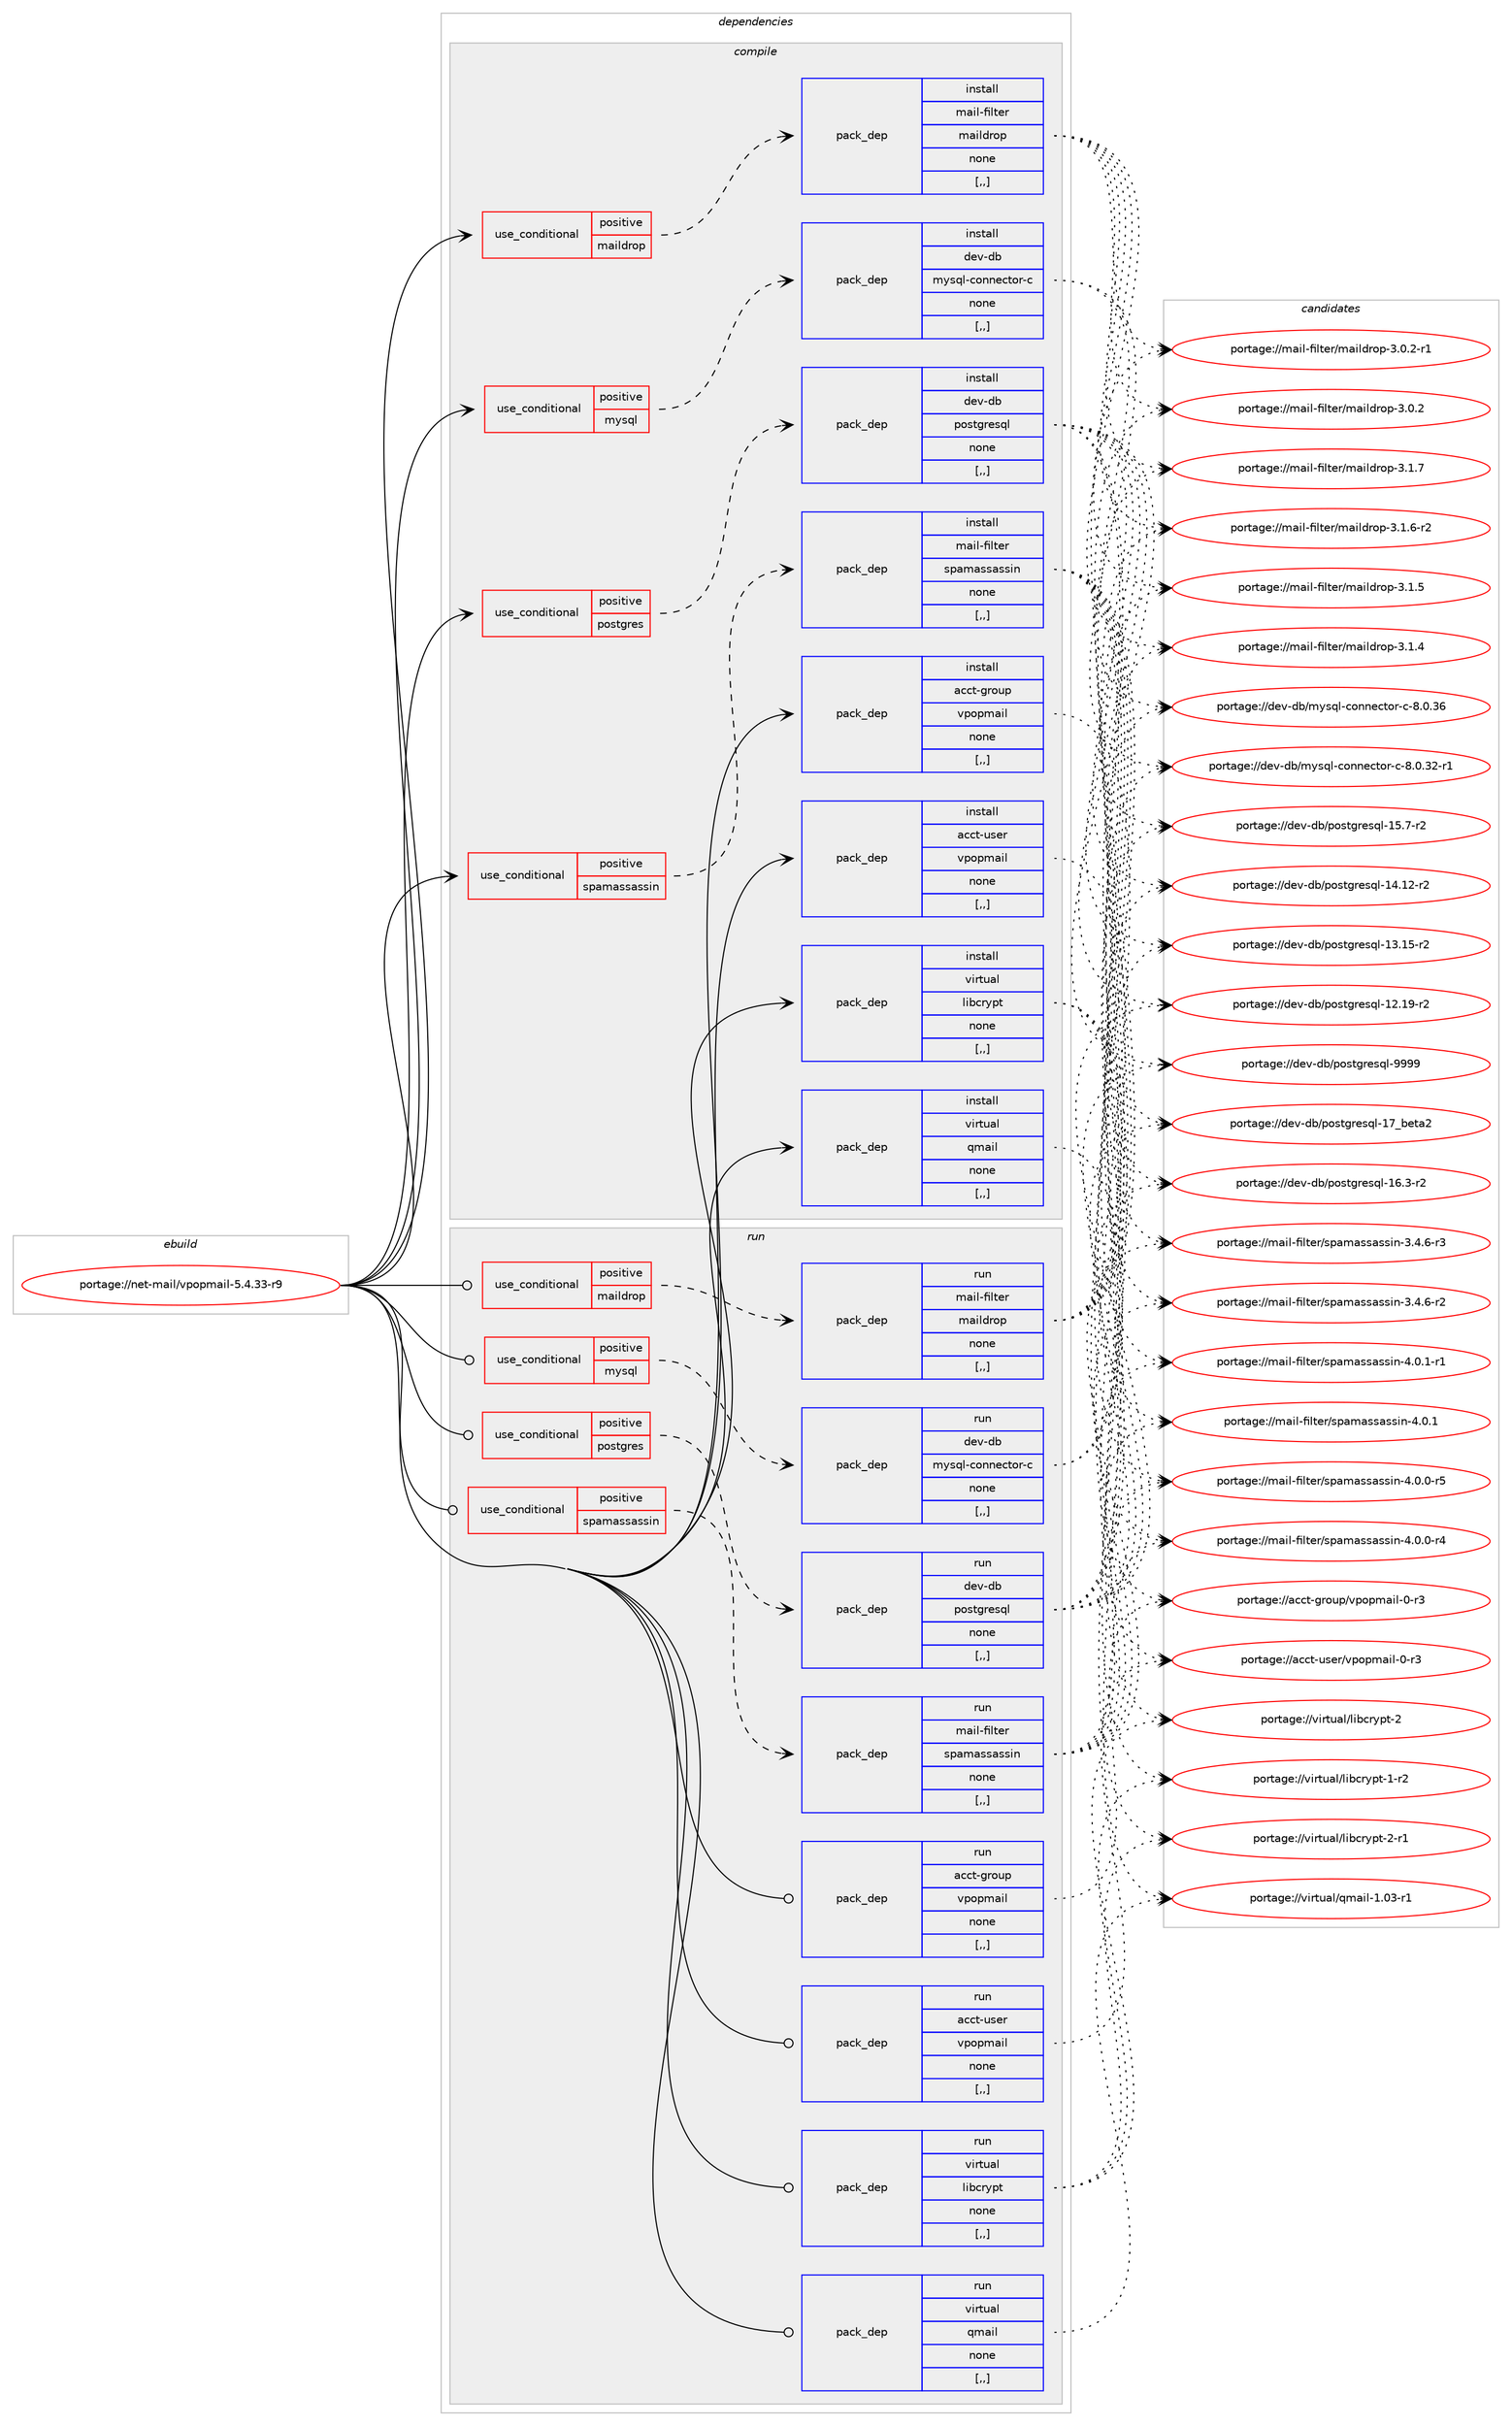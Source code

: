 digraph prolog {

# *************
# Graph options
# *************

newrank=true;
concentrate=true;
compound=true;
graph [rankdir=LR,fontname=Helvetica,fontsize=10,ranksep=1.5];#, ranksep=2.5, nodesep=0.2];
edge  [arrowhead=vee];
node  [fontname=Helvetica,fontsize=10];

# **********
# The ebuild
# **********

subgraph cluster_leftcol {
color=gray;
label=<<i>ebuild</i>>;
id [label="portage://net-mail/vpopmail-5.4.33-r9", color=red, width=4, href="../net-mail/vpopmail-5.4.33-r9.svg"];
}

# ****************
# The dependencies
# ****************

subgraph cluster_midcol {
color=gray;
label=<<i>dependencies</i>>;
subgraph cluster_compile {
fillcolor="#eeeeee";
style=filled;
label=<<i>compile</i>>;
subgraph cond95436 {
dependency364940 [label=<<TABLE BORDER="0" CELLBORDER="1" CELLSPACING="0" CELLPADDING="4"><TR><TD ROWSPAN="3" CELLPADDING="10">use_conditional</TD></TR><TR><TD>positive</TD></TR><TR><TD>maildrop</TD></TR></TABLE>>, shape=none, color=red];
subgraph pack266844 {
dependency364941 [label=<<TABLE BORDER="0" CELLBORDER="1" CELLSPACING="0" CELLPADDING="4" WIDTH="220"><TR><TD ROWSPAN="6" CELLPADDING="30">pack_dep</TD></TR><TR><TD WIDTH="110">install</TD></TR><TR><TD>mail-filter</TD></TR><TR><TD>maildrop</TD></TR><TR><TD>none</TD></TR><TR><TD>[,,]</TD></TR></TABLE>>, shape=none, color=blue];
}
dependency364940:e -> dependency364941:w [weight=20,style="dashed",arrowhead="vee"];
}
id:e -> dependency364940:w [weight=20,style="solid",arrowhead="vee"];
subgraph cond95437 {
dependency364942 [label=<<TABLE BORDER="0" CELLBORDER="1" CELLSPACING="0" CELLPADDING="4"><TR><TD ROWSPAN="3" CELLPADDING="10">use_conditional</TD></TR><TR><TD>positive</TD></TR><TR><TD>mysql</TD></TR></TABLE>>, shape=none, color=red];
subgraph pack266845 {
dependency364943 [label=<<TABLE BORDER="0" CELLBORDER="1" CELLSPACING="0" CELLPADDING="4" WIDTH="220"><TR><TD ROWSPAN="6" CELLPADDING="30">pack_dep</TD></TR><TR><TD WIDTH="110">install</TD></TR><TR><TD>dev-db</TD></TR><TR><TD>mysql-connector-c</TD></TR><TR><TD>none</TD></TR><TR><TD>[,,]</TD></TR></TABLE>>, shape=none, color=blue];
}
dependency364942:e -> dependency364943:w [weight=20,style="dashed",arrowhead="vee"];
}
id:e -> dependency364942:w [weight=20,style="solid",arrowhead="vee"];
subgraph cond95438 {
dependency364944 [label=<<TABLE BORDER="0" CELLBORDER="1" CELLSPACING="0" CELLPADDING="4"><TR><TD ROWSPAN="3" CELLPADDING="10">use_conditional</TD></TR><TR><TD>positive</TD></TR><TR><TD>postgres</TD></TR></TABLE>>, shape=none, color=red];
subgraph pack266846 {
dependency364945 [label=<<TABLE BORDER="0" CELLBORDER="1" CELLSPACING="0" CELLPADDING="4" WIDTH="220"><TR><TD ROWSPAN="6" CELLPADDING="30">pack_dep</TD></TR><TR><TD WIDTH="110">install</TD></TR><TR><TD>dev-db</TD></TR><TR><TD>postgresql</TD></TR><TR><TD>none</TD></TR><TR><TD>[,,]</TD></TR></TABLE>>, shape=none, color=blue];
}
dependency364944:e -> dependency364945:w [weight=20,style="dashed",arrowhead="vee"];
}
id:e -> dependency364944:w [weight=20,style="solid",arrowhead="vee"];
subgraph cond95439 {
dependency364946 [label=<<TABLE BORDER="0" CELLBORDER="1" CELLSPACING="0" CELLPADDING="4"><TR><TD ROWSPAN="3" CELLPADDING="10">use_conditional</TD></TR><TR><TD>positive</TD></TR><TR><TD>spamassassin</TD></TR></TABLE>>, shape=none, color=red];
subgraph pack266847 {
dependency364947 [label=<<TABLE BORDER="0" CELLBORDER="1" CELLSPACING="0" CELLPADDING="4" WIDTH="220"><TR><TD ROWSPAN="6" CELLPADDING="30">pack_dep</TD></TR><TR><TD WIDTH="110">install</TD></TR><TR><TD>mail-filter</TD></TR><TR><TD>spamassassin</TD></TR><TR><TD>none</TD></TR><TR><TD>[,,]</TD></TR></TABLE>>, shape=none, color=blue];
}
dependency364946:e -> dependency364947:w [weight=20,style="dashed",arrowhead="vee"];
}
id:e -> dependency364946:w [weight=20,style="solid",arrowhead="vee"];
subgraph pack266848 {
dependency364948 [label=<<TABLE BORDER="0" CELLBORDER="1" CELLSPACING="0" CELLPADDING="4" WIDTH="220"><TR><TD ROWSPAN="6" CELLPADDING="30">pack_dep</TD></TR><TR><TD WIDTH="110">install</TD></TR><TR><TD>acct-group</TD></TR><TR><TD>vpopmail</TD></TR><TR><TD>none</TD></TR><TR><TD>[,,]</TD></TR></TABLE>>, shape=none, color=blue];
}
id:e -> dependency364948:w [weight=20,style="solid",arrowhead="vee"];
subgraph pack266849 {
dependency364949 [label=<<TABLE BORDER="0" CELLBORDER="1" CELLSPACING="0" CELLPADDING="4" WIDTH="220"><TR><TD ROWSPAN="6" CELLPADDING="30">pack_dep</TD></TR><TR><TD WIDTH="110">install</TD></TR><TR><TD>acct-user</TD></TR><TR><TD>vpopmail</TD></TR><TR><TD>none</TD></TR><TR><TD>[,,]</TD></TR></TABLE>>, shape=none, color=blue];
}
id:e -> dependency364949:w [weight=20,style="solid",arrowhead="vee"];
subgraph pack266850 {
dependency364950 [label=<<TABLE BORDER="0" CELLBORDER="1" CELLSPACING="0" CELLPADDING="4" WIDTH="220"><TR><TD ROWSPAN="6" CELLPADDING="30">pack_dep</TD></TR><TR><TD WIDTH="110">install</TD></TR><TR><TD>virtual</TD></TR><TR><TD>libcrypt</TD></TR><TR><TD>none</TD></TR><TR><TD>[,,]</TD></TR></TABLE>>, shape=none, color=blue];
}
id:e -> dependency364950:w [weight=20,style="solid",arrowhead="vee"];
subgraph pack266851 {
dependency364951 [label=<<TABLE BORDER="0" CELLBORDER="1" CELLSPACING="0" CELLPADDING="4" WIDTH="220"><TR><TD ROWSPAN="6" CELLPADDING="30">pack_dep</TD></TR><TR><TD WIDTH="110">install</TD></TR><TR><TD>virtual</TD></TR><TR><TD>qmail</TD></TR><TR><TD>none</TD></TR><TR><TD>[,,]</TD></TR></TABLE>>, shape=none, color=blue];
}
id:e -> dependency364951:w [weight=20,style="solid",arrowhead="vee"];
}
subgraph cluster_compileandrun {
fillcolor="#eeeeee";
style=filled;
label=<<i>compile and run</i>>;
}
subgraph cluster_run {
fillcolor="#eeeeee";
style=filled;
label=<<i>run</i>>;
subgraph cond95440 {
dependency364952 [label=<<TABLE BORDER="0" CELLBORDER="1" CELLSPACING="0" CELLPADDING="4"><TR><TD ROWSPAN="3" CELLPADDING="10">use_conditional</TD></TR><TR><TD>positive</TD></TR><TR><TD>maildrop</TD></TR></TABLE>>, shape=none, color=red];
subgraph pack266852 {
dependency364953 [label=<<TABLE BORDER="0" CELLBORDER="1" CELLSPACING="0" CELLPADDING="4" WIDTH="220"><TR><TD ROWSPAN="6" CELLPADDING="30">pack_dep</TD></TR><TR><TD WIDTH="110">run</TD></TR><TR><TD>mail-filter</TD></TR><TR><TD>maildrop</TD></TR><TR><TD>none</TD></TR><TR><TD>[,,]</TD></TR></TABLE>>, shape=none, color=blue];
}
dependency364952:e -> dependency364953:w [weight=20,style="dashed",arrowhead="vee"];
}
id:e -> dependency364952:w [weight=20,style="solid",arrowhead="odot"];
subgraph cond95441 {
dependency364954 [label=<<TABLE BORDER="0" CELLBORDER="1" CELLSPACING="0" CELLPADDING="4"><TR><TD ROWSPAN="3" CELLPADDING="10">use_conditional</TD></TR><TR><TD>positive</TD></TR><TR><TD>mysql</TD></TR></TABLE>>, shape=none, color=red];
subgraph pack266853 {
dependency364955 [label=<<TABLE BORDER="0" CELLBORDER="1" CELLSPACING="0" CELLPADDING="4" WIDTH="220"><TR><TD ROWSPAN="6" CELLPADDING="30">pack_dep</TD></TR><TR><TD WIDTH="110">run</TD></TR><TR><TD>dev-db</TD></TR><TR><TD>mysql-connector-c</TD></TR><TR><TD>none</TD></TR><TR><TD>[,,]</TD></TR></TABLE>>, shape=none, color=blue];
}
dependency364954:e -> dependency364955:w [weight=20,style="dashed",arrowhead="vee"];
}
id:e -> dependency364954:w [weight=20,style="solid",arrowhead="odot"];
subgraph cond95442 {
dependency364956 [label=<<TABLE BORDER="0" CELLBORDER="1" CELLSPACING="0" CELLPADDING="4"><TR><TD ROWSPAN="3" CELLPADDING="10">use_conditional</TD></TR><TR><TD>positive</TD></TR><TR><TD>postgres</TD></TR></TABLE>>, shape=none, color=red];
subgraph pack266854 {
dependency364957 [label=<<TABLE BORDER="0" CELLBORDER="1" CELLSPACING="0" CELLPADDING="4" WIDTH="220"><TR><TD ROWSPAN="6" CELLPADDING="30">pack_dep</TD></TR><TR><TD WIDTH="110">run</TD></TR><TR><TD>dev-db</TD></TR><TR><TD>postgresql</TD></TR><TR><TD>none</TD></TR><TR><TD>[,,]</TD></TR></TABLE>>, shape=none, color=blue];
}
dependency364956:e -> dependency364957:w [weight=20,style="dashed",arrowhead="vee"];
}
id:e -> dependency364956:w [weight=20,style="solid",arrowhead="odot"];
subgraph cond95443 {
dependency364958 [label=<<TABLE BORDER="0" CELLBORDER="1" CELLSPACING="0" CELLPADDING="4"><TR><TD ROWSPAN="3" CELLPADDING="10">use_conditional</TD></TR><TR><TD>positive</TD></TR><TR><TD>spamassassin</TD></TR></TABLE>>, shape=none, color=red];
subgraph pack266855 {
dependency364959 [label=<<TABLE BORDER="0" CELLBORDER="1" CELLSPACING="0" CELLPADDING="4" WIDTH="220"><TR><TD ROWSPAN="6" CELLPADDING="30">pack_dep</TD></TR><TR><TD WIDTH="110">run</TD></TR><TR><TD>mail-filter</TD></TR><TR><TD>spamassassin</TD></TR><TR><TD>none</TD></TR><TR><TD>[,,]</TD></TR></TABLE>>, shape=none, color=blue];
}
dependency364958:e -> dependency364959:w [weight=20,style="dashed",arrowhead="vee"];
}
id:e -> dependency364958:w [weight=20,style="solid",arrowhead="odot"];
subgraph pack266856 {
dependency364960 [label=<<TABLE BORDER="0" CELLBORDER="1" CELLSPACING="0" CELLPADDING="4" WIDTH="220"><TR><TD ROWSPAN="6" CELLPADDING="30">pack_dep</TD></TR><TR><TD WIDTH="110">run</TD></TR><TR><TD>acct-group</TD></TR><TR><TD>vpopmail</TD></TR><TR><TD>none</TD></TR><TR><TD>[,,]</TD></TR></TABLE>>, shape=none, color=blue];
}
id:e -> dependency364960:w [weight=20,style="solid",arrowhead="odot"];
subgraph pack266857 {
dependency364961 [label=<<TABLE BORDER="0" CELLBORDER="1" CELLSPACING="0" CELLPADDING="4" WIDTH="220"><TR><TD ROWSPAN="6" CELLPADDING="30">pack_dep</TD></TR><TR><TD WIDTH="110">run</TD></TR><TR><TD>acct-user</TD></TR><TR><TD>vpopmail</TD></TR><TR><TD>none</TD></TR><TR><TD>[,,]</TD></TR></TABLE>>, shape=none, color=blue];
}
id:e -> dependency364961:w [weight=20,style="solid",arrowhead="odot"];
subgraph pack266858 {
dependency364962 [label=<<TABLE BORDER="0" CELLBORDER="1" CELLSPACING="0" CELLPADDING="4" WIDTH="220"><TR><TD ROWSPAN="6" CELLPADDING="30">pack_dep</TD></TR><TR><TD WIDTH="110">run</TD></TR><TR><TD>virtual</TD></TR><TR><TD>libcrypt</TD></TR><TR><TD>none</TD></TR><TR><TD>[,,]</TD></TR></TABLE>>, shape=none, color=blue];
}
id:e -> dependency364962:w [weight=20,style="solid",arrowhead="odot"];
subgraph pack266859 {
dependency364963 [label=<<TABLE BORDER="0" CELLBORDER="1" CELLSPACING="0" CELLPADDING="4" WIDTH="220"><TR><TD ROWSPAN="6" CELLPADDING="30">pack_dep</TD></TR><TR><TD WIDTH="110">run</TD></TR><TR><TD>virtual</TD></TR><TR><TD>qmail</TD></TR><TR><TD>none</TD></TR><TR><TD>[,,]</TD></TR></TABLE>>, shape=none, color=blue];
}
id:e -> dependency364963:w [weight=20,style="solid",arrowhead="odot"];
}
}

# **************
# The candidates
# **************

subgraph cluster_choices {
rank=same;
color=gray;
label=<<i>candidates</i>>;

subgraph choice266844 {
color=black;
nodesep=1;
choice10997105108451021051081161011144710997105108100114111112455146494655 [label="portage://mail-filter/maildrop-3.1.7", color=red, width=4,href="../mail-filter/maildrop-3.1.7.svg"];
choice109971051084510210510811610111447109971051081001141111124551464946544511450 [label="portage://mail-filter/maildrop-3.1.6-r2", color=red, width=4,href="../mail-filter/maildrop-3.1.6-r2.svg"];
choice10997105108451021051081161011144710997105108100114111112455146494653 [label="portage://mail-filter/maildrop-3.1.5", color=red, width=4,href="../mail-filter/maildrop-3.1.5.svg"];
choice10997105108451021051081161011144710997105108100114111112455146494652 [label="portage://mail-filter/maildrop-3.1.4", color=red, width=4,href="../mail-filter/maildrop-3.1.4.svg"];
choice109971051084510210510811610111447109971051081001141111124551464846504511449 [label="portage://mail-filter/maildrop-3.0.2-r1", color=red, width=4,href="../mail-filter/maildrop-3.0.2-r1.svg"];
choice10997105108451021051081161011144710997105108100114111112455146484650 [label="portage://mail-filter/maildrop-3.0.2", color=red, width=4,href="../mail-filter/maildrop-3.0.2.svg"];
dependency364941:e -> choice10997105108451021051081161011144710997105108100114111112455146494655:w [style=dotted,weight="100"];
dependency364941:e -> choice109971051084510210510811610111447109971051081001141111124551464946544511450:w [style=dotted,weight="100"];
dependency364941:e -> choice10997105108451021051081161011144710997105108100114111112455146494653:w [style=dotted,weight="100"];
dependency364941:e -> choice10997105108451021051081161011144710997105108100114111112455146494652:w [style=dotted,weight="100"];
dependency364941:e -> choice109971051084510210510811610111447109971051081001141111124551464846504511449:w [style=dotted,weight="100"];
dependency364941:e -> choice10997105108451021051081161011144710997105108100114111112455146484650:w [style=dotted,weight="100"];
}
subgraph choice266845 {
color=black;
nodesep=1;
choice100101118451009847109121115113108459911111011010199116111114459945564648465154 [label="portage://dev-db/mysql-connector-c-8.0.36", color=red, width=4,href="../dev-db/mysql-connector-c-8.0.36.svg"];
choice1001011184510098471091211151131084599111110110101991161111144599455646484651504511449 [label="portage://dev-db/mysql-connector-c-8.0.32-r1", color=red, width=4,href="../dev-db/mysql-connector-c-8.0.32-r1.svg"];
dependency364943:e -> choice100101118451009847109121115113108459911111011010199116111114459945564648465154:w [style=dotted,weight="100"];
dependency364943:e -> choice1001011184510098471091211151131084599111110110101991161111144599455646484651504511449:w [style=dotted,weight="100"];
}
subgraph choice266846 {
color=black;
nodesep=1;
choice1001011184510098471121111151161031141011151131084557575757 [label="portage://dev-db/postgresql-9999", color=red, width=4,href="../dev-db/postgresql-9999.svg"];
choice10010111845100984711211111511610311410111511310845495595981011169750 [label="portage://dev-db/postgresql-17_beta2", color=red, width=4,href="../dev-db/postgresql-17_beta2.svg"];
choice10010111845100984711211111511610311410111511310845495446514511450 [label="portage://dev-db/postgresql-16.3-r2", color=red, width=4,href="../dev-db/postgresql-16.3-r2.svg"];
choice10010111845100984711211111511610311410111511310845495346554511450 [label="portage://dev-db/postgresql-15.7-r2", color=red, width=4,href="../dev-db/postgresql-15.7-r2.svg"];
choice1001011184510098471121111151161031141011151131084549524649504511450 [label="portage://dev-db/postgresql-14.12-r2", color=red, width=4,href="../dev-db/postgresql-14.12-r2.svg"];
choice1001011184510098471121111151161031141011151131084549514649534511450 [label="portage://dev-db/postgresql-13.15-r2", color=red, width=4,href="../dev-db/postgresql-13.15-r2.svg"];
choice1001011184510098471121111151161031141011151131084549504649574511450 [label="portage://dev-db/postgresql-12.19-r2", color=red, width=4,href="../dev-db/postgresql-12.19-r2.svg"];
dependency364945:e -> choice1001011184510098471121111151161031141011151131084557575757:w [style=dotted,weight="100"];
dependency364945:e -> choice10010111845100984711211111511610311410111511310845495595981011169750:w [style=dotted,weight="100"];
dependency364945:e -> choice10010111845100984711211111511610311410111511310845495446514511450:w [style=dotted,weight="100"];
dependency364945:e -> choice10010111845100984711211111511610311410111511310845495346554511450:w [style=dotted,weight="100"];
dependency364945:e -> choice1001011184510098471121111151161031141011151131084549524649504511450:w [style=dotted,weight="100"];
dependency364945:e -> choice1001011184510098471121111151161031141011151131084549514649534511450:w [style=dotted,weight="100"];
dependency364945:e -> choice1001011184510098471121111151161031141011151131084549504649574511450:w [style=dotted,weight="100"];
}
subgraph choice266847 {
color=black;
nodesep=1;
choice1099710510845102105108116101114471151129710997115115971151151051104552464846494511449 [label="portage://mail-filter/spamassassin-4.0.1-r1", color=red, width=4,href="../mail-filter/spamassassin-4.0.1-r1.svg"];
choice109971051084510210510811610111447115112971099711511597115115105110455246484649 [label="portage://mail-filter/spamassassin-4.0.1", color=red, width=4,href="../mail-filter/spamassassin-4.0.1.svg"];
choice1099710510845102105108116101114471151129710997115115971151151051104552464846484511453 [label="portage://mail-filter/spamassassin-4.0.0-r5", color=red, width=4,href="../mail-filter/spamassassin-4.0.0-r5.svg"];
choice1099710510845102105108116101114471151129710997115115971151151051104552464846484511452 [label="portage://mail-filter/spamassassin-4.0.0-r4", color=red, width=4,href="../mail-filter/spamassassin-4.0.0-r4.svg"];
choice1099710510845102105108116101114471151129710997115115971151151051104551465246544511451 [label="portage://mail-filter/spamassassin-3.4.6-r3", color=red, width=4,href="../mail-filter/spamassassin-3.4.6-r3.svg"];
choice1099710510845102105108116101114471151129710997115115971151151051104551465246544511450 [label="portage://mail-filter/spamassassin-3.4.6-r2", color=red, width=4,href="../mail-filter/spamassassin-3.4.6-r2.svg"];
dependency364947:e -> choice1099710510845102105108116101114471151129710997115115971151151051104552464846494511449:w [style=dotted,weight="100"];
dependency364947:e -> choice109971051084510210510811610111447115112971099711511597115115105110455246484649:w [style=dotted,weight="100"];
dependency364947:e -> choice1099710510845102105108116101114471151129710997115115971151151051104552464846484511453:w [style=dotted,weight="100"];
dependency364947:e -> choice1099710510845102105108116101114471151129710997115115971151151051104552464846484511452:w [style=dotted,weight="100"];
dependency364947:e -> choice1099710510845102105108116101114471151129710997115115971151151051104551465246544511451:w [style=dotted,weight="100"];
dependency364947:e -> choice1099710510845102105108116101114471151129710997115115971151151051104551465246544511450:w [style=dotted,weight="100"];
}
subgraph choice266848 {
color=black;
nodesep=1;
choice97999911645103114111117112471181121111121099710510845484511451 [label="portage://acct-group/vpopmail-0-r3", color=red, width=4,href="../acct-group/vpopmail-0-r3.svg"];
dependency364948:e -> choice97999911645103114111117112471181121111121099710510845484511451:w [style=dotted,weight="100"];
}
subgraph choice266849 {
color=black;
nodesep=1;
choice97999911645117115101114471181121111121099710510845484511451 [label="portage://acct-user/vpopmail-0-r3", color=red, width=4,href="../acct-user/vpopmail-0-r3.svg"];
dependency364949:e -> choice97999911645117115101114471181121111121099710510845484511451:w [style=dotted,weight="100"];
}
subgraph choice266850 {
color=black;
nodesep=1;
choice1181051141161179710847108105989911412111211645504511449 [label="portage://virtual/libcrypt-2-r1", color=red, width=4,href="../virtual/libcrypt-2-r1.svg"];
choice118105114116117971084710810598991141211121164550 [label="portage://virtual/libcrypt-2", color=red, width=4,href="../virtual/libcrypt-2.svg"];
choice1181051141161179710847108105989911412111211645494511450 [label="portage://virtual/libcrypt-1-r2", color=red, width=4,href="../virtual/libcrypt-1-r2.svg"];
dependency364950:e -> choice1181051141161179710847108105989911412111211645504511449:w [style=dotted,weight="100"];
dependency364950:e -> choice118105114116117971084710810598991141211121164550:w [style=dotted,weight="100"];
dependency364950:e -> choice1181051141161179710847108105989911412111211645494511450:w [style=dotted,weight="100"];
}
subgraph choice266851 {
color=black;
nodesep=1;
choice11810511411611797108471131099710510845494648514511449 [label="portage://virtual/qmail-1.03-r1", color=red, width=4,href="../virtual/qmail-1.03-r1.svg"];
dependency364951:e -> choice11810511411611797108471131099710510845494648514511449:w [style=dotted,weight="100"];
}
subgraph choice266852 {
color=black;
nodesep=1;
choice10997105108451021051081161011144710997105108100114111112455146494655 [label="portage://mail-filter/maildrop-3.1.7", color=red, width=4,href="../mail-filter/maildrop-3.1.7.svg"];
choice109971051084510210510811610111447109971051081001141111124551464946544511450 [label="portage://mail-filter/maildrop-3.1.6-r2", color=red, width=4,href="../mail-filter/maildrop-3.1.6-r2.svg"];
choice10997105108451021051081161011144710997105108100114111112455146494653 [label="portage://mail-filter/maildrop-3.1.5", color=red, width=4,href="../mail-filter/maildrop-3.1.5.svg"];
choice10997105108451021051081161011144710997105108100114111112455146494652 [label="portage://mail-filter/maildrop-3.1.4", color=red, width=4,href="../mail-filter/maildrop-3.1.4.svg"];
choice109971051084510210510811610111447109971051081001141111124551464846504511449 [label="portage://mail-filter/maildrop-3.0.2-r1", color=red, width=4,href="../mail-filter/maildrop-3.0.2-r1.svg"];
choice10997105108451021051081161011144710997105108100114111112455146484650 [label="portage://mail-filter/maildrop-3.0.2", color=red, width=4,href="../mail-filter/maildrop-3.0.2.svg"];
dependency364953:e -> choice10997105108451021051081161011144710997105108100114111112455146494655:w [style=dotted,weight="100"];
dependency364953:e -> choice109971051084510210510811610111447109971051081001141111124551464946544511450:w [style=dotted,weight="100"];
dependency364953:e -> choice10997105108451021051081161011144710997105108100114111112455146494653:w [style=dotted,weight="100"];
dependency364953:e -> choice10997105108451021051081161011144710997105108100114111112455146494652:w [style=dotted,weight="100"];
dependency364953:e -> choice109971051084510210510811610111447109971051081001141111124551464846504511449:w [style=dotted,weight="100"];
dependency364953:e -> choice10997105108451021051081161011144710997105108100114111112455146484650:w [style=dotted,weight="100"];
}
subgraph choice266853 {
color=black;
nodesep=1;
choice100101118451009847109121115113108459911111011010199116111114459945564648465154 [label="portage://dev-db/mysql-connector-c-8.0.36", color=red, width=4,href="../dev-db/mysql-connector-c-8.0.36.svg"];
choice1001011184510098471091211151131084599111110110101991161111144599455646484651504511449 [label="portage://dev-db/mysql-connector-c-8.0.32-r1", color=red, width=4,href="../dev-db/mysql-connector-c-8.0.32-r1.svg"];
dependency364955:e -> choice100101118451009847109121115113108459911111011010199116111114459945564648465154:w [style=dotted,weight="100"];
dependency364955:e -> choice1001011184510098471091211151131084599111110110101991161111144599455646484651504511449:w [style=dotted,weight="100"];
}
subgraph choice266854 {
color=black;
nodesep=1;
choice1001011184510098471121111151161031141011151131084557575757 [label="portage://dev-db/postgresql-9999", color=red, width=4,href="../dev-db/postgresql-9999.svg"];
choice10010111845100984711211111511610311410111511310845495595981011169750 [label="portage://dev-db/postgresql-17_beta2", color=red, width=4,href="../dev-db/postgresql-17_beta2.svg"];
choice10010111845100984711211111511610311410111511310845495446514511450 [label="portage://dev-db/postgresql-16.3-r2", color=red, width=4,href="../dev-db/postgresql-16.3-r2.svg"];
choice10010111845100984711211111511610311410111511310845495346554511450 [label="portage://dev-db/postgresql-15.7-r2", color=red, width=4,href="../dev-db/postgresql-15.7-r2.svg"];
choice1001011184510098471121111151161031141011151131084549524649504511450 [label="portage://dev-db/postgresql-14.12-r2", color=red, width=4,href="../dev-db/postgresql-14.12-r2.svg"];
choice1001011184510098471121111151161031141011151131084549514649534511450 [label="portage://dev-db/postgresql-13.15-r2", color=red, width=4,href="../dev-db/postgresql-13.15-r2.svg"];
choice1001011184510098471121111151161031141011151131084549504649574511450 [label="portage://dev-db/postgresql-12.19-r2", color=red, width=4,href="../dev-db/postgresql-12.19-r2.svg"];
dependency364957:e -> choice1001011184510098471121111151161031141011151131084557575757:w [style=dotted,weight="100"];
dependency364957:e -> choice10010111845100984711211111511610311410111511310845495595981011169750:w [style=dotted,weight="100"];
dependency364957:e -> choice10010111845100984711211111511610311410111511310845495446514511450:w [style=dotted,weight="100"];
dependency364957:e -> choice10010111845100984711211111511610311410111511310845495346554511450:w [style=dotted,weight="100"];
dependency364957:e -> choice1001011184510098471121111151161031141011151131084549524649504511450:w [style=dotted,weight="100"];
dependency364957:e -> choice1001011184510098471121111151161031141011151131084549514649534511450:w [style=dotted,weight="100"];
dependency364957:e -> choice1001011184510098471121111151161031141011151131084549504649574511450:w [style=dotted,weight="100"];
}
subgraph choice266855 {
color=black;
nodesep=1;
choice1099710510845102105108116101114471151129710997115115971151151051104552464846494511449 [label="portage://mail-filter/spamassassin-4.0.1-r1", color=red, width=4,href="../mail-filter/spamassassin-4.0.1-r1.svg"];
choice109971051084510210510811610111447115112971099711511597115115105110455246484649 [label="portage://mail-filter/spamassassin-4.0.1", color=red, width=4,href="../mail-filter/spamassassin-4.0.1.svg"];
choice1099710510845102105108116101114471151129710997115115971151151051104552464846484511453 [label="portage://mail-filter/spamassassin-4.0.0-r5", color=red, width=4,href="../mail-filter/spamassassin-4.0.0-r5.svg"];
choice1099710510845102105108116101114471151129710997115115971151151051104552464846484511452 [label="portage://mail-filter/spamassassin-4.0.0-r4", color=red, width=4,href="../mail-filter/spamassassin-4.0.0-r4.svg"];
choice1099710510845102105108116101114471151129710997115115971151151051104551465246544511451 [label="portage://mail-filter/spamassassin-3.4.6-r3", color=red, width=4,href="../mail-filter/spamassassin-3.4.6-r3.svg"];
choice1099710510845102105108116101114471151129710997115115971151151051104551465246544511450 [label="portage://mail-filter/spamassassin-3.4.6-r2", color=red, width=4,href="../mail-filter/spamassassin-3.4.6-r2.svg"];
dependency364959:e -> choice1099710510845102105108116101114471151129710997115115971151151051104552464846494511449:w [style=dotted,weight="100"];
dependency364959:e -> choice109971051084510210510811610111447115112971099711511597115115105110455246484649:w [style=dotted,weight="100"];
dependency364959:e -> choice1099710510845102105108116101114471151129710997115115971151151051104552464846484511453:w [style=dotted,weight="100"];
dependency364959:e -> choice1099710510845102105108116101114471151129710997115115971151151051104552464846484511452:w [style=dotted,weight="100"];
dependency364959:e -> choice1099710510845102105108116101114471151129710997115115971151151051104551465246544511451:w [style=dotted,weight="100"];
dependency364959:e -> choice1099710510845102105108116101114471151129710997115115971151151051104551465246544511450:w [style=dotted,weight="100"];
}
subgraph choice266856 {
color=black;
nodesep=1;
choice97999911645103114111117112471181121111121099710510845484511451 [label="portage://acct-group/vpopmail-0-r3", color=red, width=4,href="../acct-group/vpopmail-0-r3.svg"];
dependency364960:e -> choice97999911645103114111117112471181121111121099710510845484511451:w [style=dotted,weight="100"];
}
subgraph choice266857 {
color=black;
nodesep=1;
choice97999911645117115101114471181121111121099710510845484511451 [label="portage://acct-user/vpopmail-0-r3", color=red, width=4,href="../acct-user/vpopmail-0-r3.svg"];
dependency364961:e -> choice97999911645117115101114471181121111121099710510845484511451:w [style=dotted,weight="100"];
}
subgraph choice266858 {
color=black;
nodesep=1;
choice1181051141161179710847108105989911412111211645504511449 [label="portage://virtual/libcrypt-2-r1", color=red, width=4,href="../virtual/libcrypt-2-r1.svg"];
choice118105114116117971084710810598991141211121164550 [label="portage://virtual/libcrypt-2", color=red, width=4,href="../virtual/libcrypt-2.svg"];
choice1181051141161179710847108105989911412111211645494511450 [label="portage://virtual/libcrypt-1-r2", color=red, width=4,href="../virtual/libcrypt-1-r2.svg"];
dependency364962:e -> choice1181051141161179710847108105989911412111211645504511449:w [style=dotted,weight="100"];
dependency364962:e -> choice118105114116117971084710810598991141211121164550:w [style=dotted,weight="100"];
dependency364962:e -> choice1181051141161179710847108105989911412111211645494511450:w [style=dotted,weight="100"];
}
subgraph choice266859 {
color=black;
nodesep=1;
choice11810511411611797108471131099710510845494648514511449 [label="portage://virtual/qmail-1.03-r1", color=red, width=4,href="../virtual/qmail-1.03-r1.svg"];
dependency364963:e -> choice11810511411611797108471131099710510845494648514511449:w [style=dotted,weight="100"];
}
}

}

